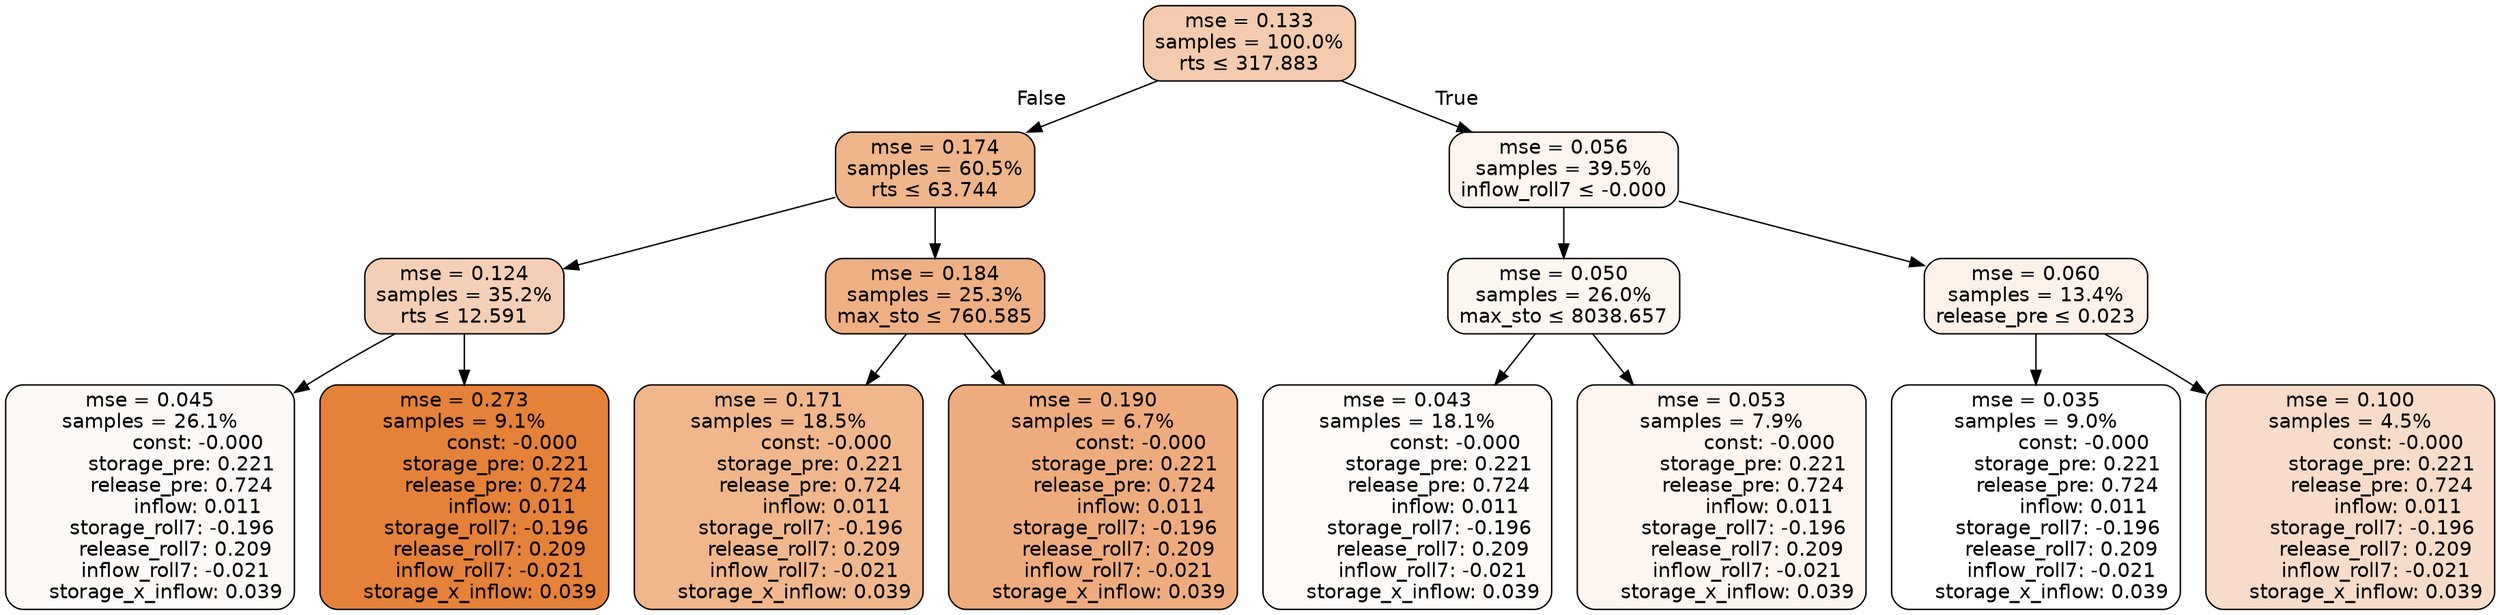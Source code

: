 digraph tree {
node [shape=rectangle, style="filled, rounded", color="black", fontname=helvetica] ;
edge [fontname=helvetica] ;
	"0" [label="mse = 0.133
samples = 100.0%
rts &le; 317.883", fillcolor="#f4cbae"]
	"1" [label="mse = 0.174
samples = 60.5%
rts &le; 63.744", fillcolor="#efb58b"]
	"2" [label="mse = 0.124
samples = 35.2%
rts &le; 12.591", fillcolor="#f5cfb5"]
	"3" [label="mse = 0.045
samples = 26.1%
               const: -0.000
          storage_pre: 0.221
          release_pre: 0.724
               inflow: 0.011
       storage_roll7: -0.196
        release_roll7: 0.209
        inflow_roll7: -0.021
     storage_x_inflow: 0.039", fillcolor="#fdf9f6"]
	"4" [label="mse = 0.273
samples = 9.1%
               const: -0.000
          storage_pre: 0.221
          release_pre: 0.724
               inflow: 0.011
       storage_roll7: -0.196
        release_roll7: 0.209
        inflow_roll7: -0.021
     storage_x_inflow: 0.039", fillcolor="#e58139"]
	"5" [label="mse = 0.184
samples = 25.3%
max_sto &le; 760.585", fillcolor="#eeb083"]
	"6" [label="mse = 0.171
samples = 18.5%
               const: -0.000
          storage_pre: 0.221
          release_pre: 0.724
               inflow: 0.011
       storage_roll7: -0.196
        release_roll7: 0.209
        inflow_roll7: -0.021
     storage_x_inflow: 0.039", fillcolor="#f0b78d"]
	"7" [label="mse = 0.190
samples = 6.7%
               const: -0.000
          storage_pre: 0.221
          release_pre: 0.724
               inflow: 0.011
       storage_roll7: -0.196
        release_roll7: 0.209
        inflow_roll7: -0.021
     storage_x_inflow: 0.039", fillcolor="#eeac7e"]
	"8" [label="mse = 0.056
samples = 39.5%
inflow_roll7 &le; -0.000", fillcolor="#fcf4ee"]
	"9" [label="mse = 0.050
samples = 26.0%
max_sto &le; 8038.657", fillcolor="#fdf7f2"]
	"10" [label="mse = 0.043
samples = 18.1%
               const: -0.000
          storage_pre: 0.221
          release_pre: 0.724
               inflow: 0.011
       storage_roll7: -0.196
        release_roll7: 0.209
        inflow_roll7: -0.021
     storage_x_inflow: 0.039", fillcolor="#fefaf8"]
	"11" [label="mse = 0.053
samples = 7.9%
               const: -0.000
          storage_pre: 0.221
          release_pre: 0.724
               inflow: 0.011
       storage_roll7: -0.196
        release_roll7: 0.209
        inflow_roll7: -0.021
     storage_x_inflow: 0.039", fillcolor="#fdf5f0"]
	"12" [label="mse = 0.060
samples = 13.4%
release_pre &le; 0.023", fillcolor="#fcf2ea"]
	"13" [label="mse = 0.035
samples = 9.0%
               const: -0.000
          storage_pre: 0.221
          release_pre: 0.724
               inflow: 0.011
       storage_roll7: -0.196
        release_roll7: 0.209
        inflow_roll7: -0.021
     storage_x_inflow: 0.039", fillcolor="#ffffff"]
	"14" [label="mse = 0.100
samples = 4.5%
               const: -0.000
          storage_pre: 0.221
          release_pre: 0.724
               inflow: 0.011
       storage_roll7: -0.196
        release_roll7: 0.209
        inflow_roll7: -0.021
     storage_x_inflow: 0.039", fillcolor="#f7dcc9"]

	"0" -> "1" [labeldistance=2.5, labelangle=45, headlabel="False"]
	"1" -> "2"
	"2" -> "3"
	"2" -> "4"
	"1" -> "5"
	"5" -> "6"
	"5" -> "7"
	"0" -> "8" [labeldistance=2.5, labelangle=-45, headlabel="True"]
	"8" -> "9"
	"9" -> "10"
	"9" -> "11"
	"8" -> "12"
	"12" -> "13"
	"12" -> "14"
}